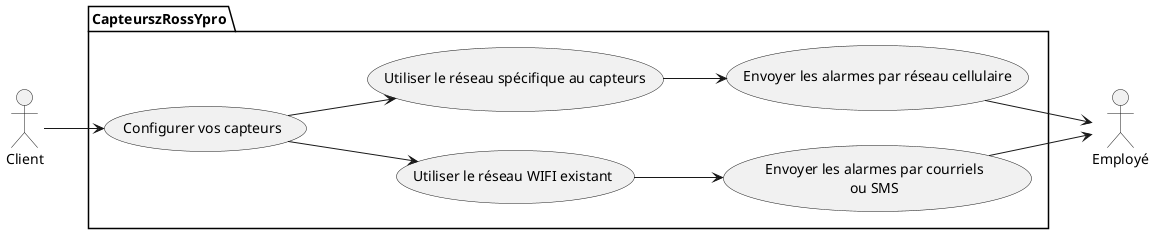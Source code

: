 @startuml usecase
skinparam style strictuml
left to right direction

Actor Client 
package CapteurszRossYpro {
(Envoyer les alarmes par courriels\nou SMS) as EMAIL
(Envoyer les alarmes par réseau cellulaire) as GSM
(Configurer vos capteurs) as Configure
(Utiliser le réseau WIFI existant) as WIFI
(Utiliser le réseau spécifique au capteurs) as ESPNOW
}
actor Employé as E

Client --> Configure
EMAIL --> E
GSM --> E
Configure --> WIFI
Configure --> ESPNOW
WIFI --> EMAIL
ESPNOW --> GSM

@enduml